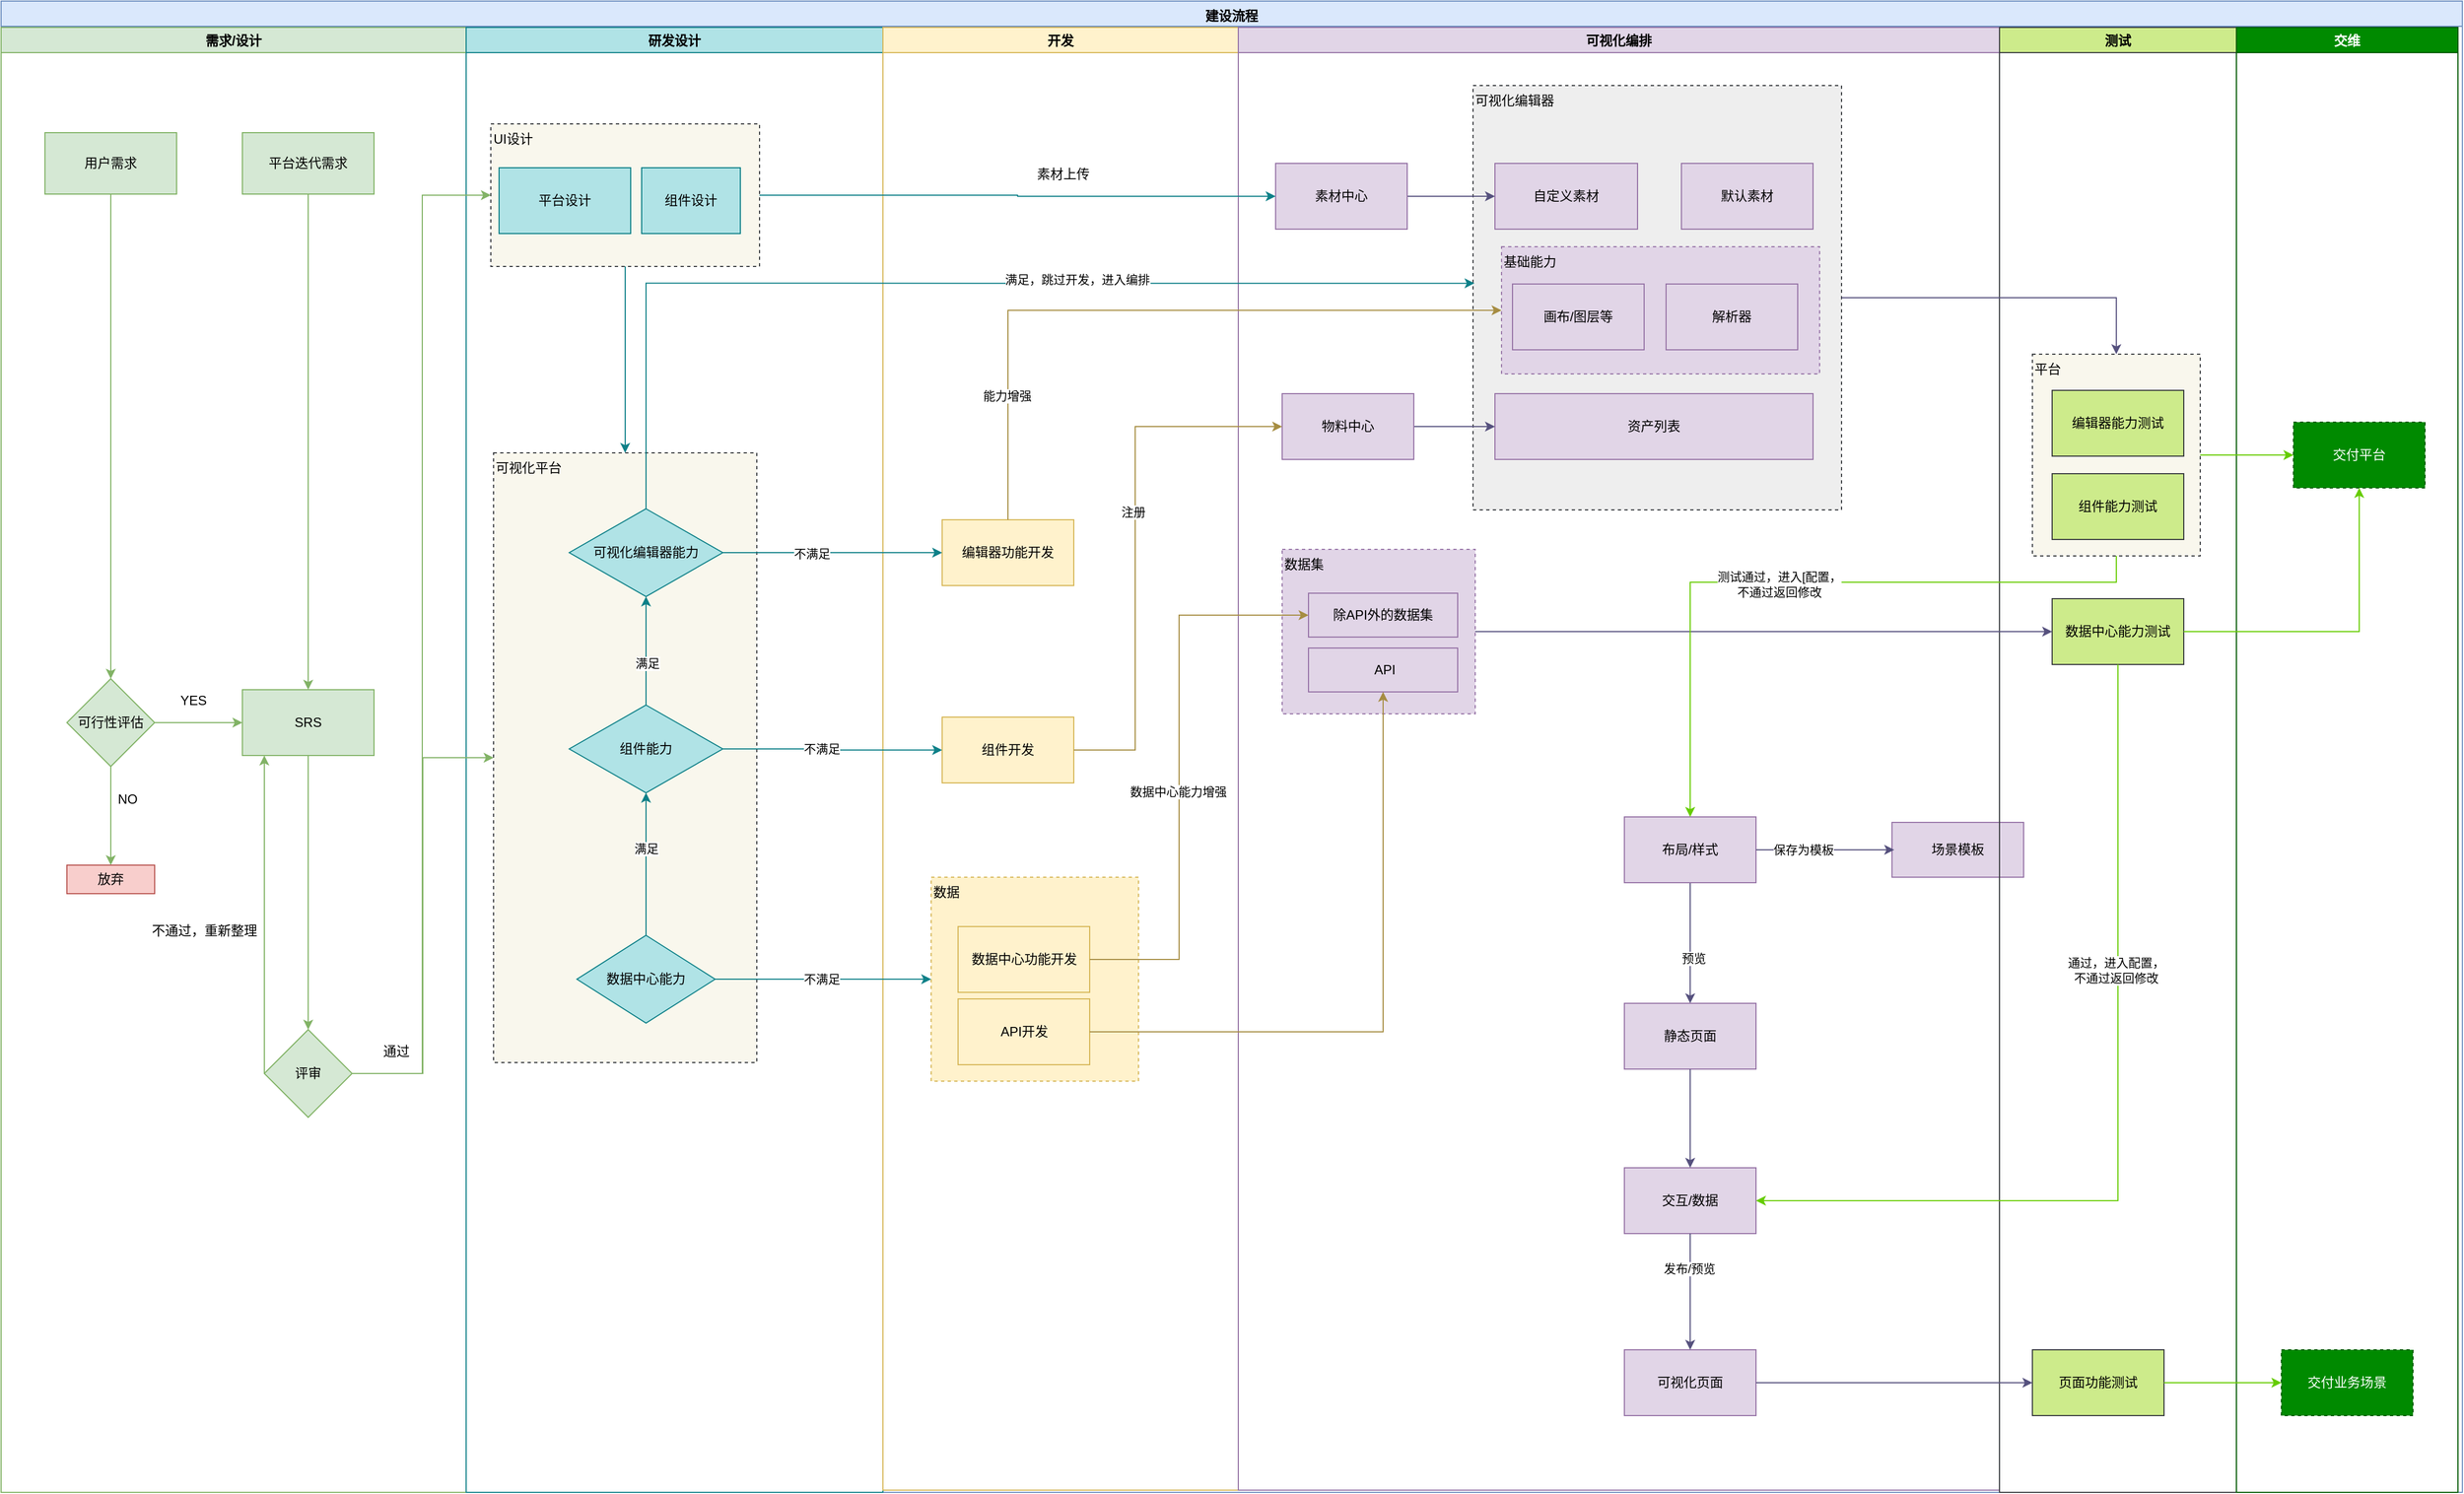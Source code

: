 <mxfile version="16.4.11" type="device" pages="2"><diagram id="prtHgNgQTEPvFCAcTncT" name="Page-1"><mxGraphModel dx="2986" dy="3373" grid="1" gridSize="10" guides="1" tooltips="1" connect="1" arrows="1" fold="1" page="1" pageScale="1" pageWidth="827" pageHeight="1169" math="0" shadow="0"><root><mxCell id="0"/><mxCell id="1" parent="0"/><mxCell id="OKwse_7A8vkdggZgBUOz-1" value="建设流程" style="swimlane;fillColor=#dae8fc;strokeColor=#6c8ebf;align=center;verticalAlign=top;" parent="1" vertex="1"><mxGeometry x="-1600" y="-2310" width="2244" height="1360" as="geometry"/></mxCell><mxCell id="OKwse_7A8vkdggZgBUOz-2" value="需求/设计" style="swimlane;fillColor=#d5e8d4;strokeColor=#82b366;" parent="OKwse_7A8vkdggZgBUOz-1" vertex="1"><mxGeometry y="24" width="424" height="1336" as="geometry"/></mxCell><mxCell id="OKwse_7A8vkdggZgBUOz-7" value="用户需求" style="rounded=0;whiteSpace=wrap;html=1;fillColor=#d5e8d4;strokeColor=#82b366;" parent="OKwse_7A8vkdggZgBUOz-2" vertex="1"><mxGeometry x="40" y="96" width="120" height="56" as="geometry"/></mxCell><mxCell id="1cHxNGFfxd5WHrwSUmg6-80" style="edgeStyle=orthogonalEdgeStyle;rounded=0;orthogonalLoop=1;jettySize=auto;html=1;entryX=0.5;entryY=0;entryDx=0;entryDy=0;strokeColor=#82B366;" edge="1" parent="OKwse_7A8vkdggZgBUOz-2" source="OKwse_7A8vkdggZgBUOz-10" target="OKwse_7A8vkdggZgBUOz-13"><mxGeometry relative="1" as="geometry"/></mxCell><mxCell id="OKwse_7A8vkdggZgBUOz-10" value="可行性评估" style="rhombus;whiteSpace=wrap;html=1;fillColor=#d5e8d4;strokeColor=#82b366;" parent="OKwse_7A8vkdggZgBUOz-2" vertex="1"><mxGeometry x="60" y="594" width="80" height="80" as="geometry"/></mxCell><mxCell id="OKwse_7A8vkdggZgBUOz-13" value="放弃" style="whiteSpace=wrap;html=1;fillColor=#f8cecc;strokeColor=#b85450;" parent="OKwse_7A8vkdggZgBUOz-2" vertex="1"><mxGeometry x="60" y="764" width="80" height="26" as="geometry"/></mxCell><mxCell id="OKwse_7A8vkdggZgBUOz-9" value="" style="edgeStyle=orthogonalEdgeStyle;rounded=0;orthogonalLoop=1;jettySize=auto;html=1;entryX=0.5;entryY=0;entryDx=0;entryDy=0;strokeColor=#82B366;" parent="OKwse_7A8vkdggZgBUOz-2" source="OKwse_7A8vkdggZgBUOz-7" target="OKwse_7A8vkdggZgBUOz-10" edge="1"><mxGeometry relative="1" as="geometry"><mxPoint x="90" y="158" as="targetPoint"/></mxGeometry></mxCell><mxCell id="1cHxNGFfxd5WHrwSUmg6-155" style="edgeStyle=orthogonalEdgeStyle;rounded=0;orthogonalLoop=1;jettySize=auto;html=1;entryX=0.5;entryY=0;entryDx=0;entryDy=0;strokeColor=#82B366;" edge="1" parent="OKwse_7A8vkdggZgBUOz-2" source="OKwse_7A8vkdggZgBUOz-16" target="1cHxNGFfxd5WHrwSUmg6-153"><mxGeometry relative="1" as="geometry"/></mxCell><mxCell id="OKwse_7A8vkdggZgBUOz-16" value="SRS" style="whiteSpace=wrap;html=1;fillColor=#d5e8d4;strokeColor=#82b366;" parent="OKwse_7A8vkdggZgBUOz-2" vertex="1"><mxGeometry x="220" y="604" width="120" height="60" as="geometry"/></mxCell><mxCell id="OKwse_7A8vkdggZgBUOz-17" value="" style="edgeStyle=orthogonalEdgeStyle;rounded=0;orthogonalLoop=1;jettySize=auto;html=1;startArrow=none;exitX=1;exitY=0.5;exitDx=0;exitDy=0;strokeColor=#82B366;" parent="OKwse_7A8vkdggZgBUOz-2" source="OKwse_7A8vkdggZgBUOz-10" target="OKwse_7A8vkdggZgBUOz-16" edge="1"><mxGeometry relative="1" as="geometry"><mxPoint x="150" y="634" as="sourcePoint"/></mxGeometry></mxCell><mxCell id="3fqpFT1OtEijEg5wtoVB-1" value="NO" style="text;html=1;resizable=0;autosize=1;align=center;verticalAlign=middle;points=[];rounded=0;" vertex="1" parent="OKwse_7A8vkdggZgBUOz-2"><mxGeometry x="100" y="694" width="30" height="20" as="geometry"/></mxCell><mxCell id="1cHxNGFfxd5WHrwSUmg6-78" style="edgeStyle=orthogonalEdgeStyle;rounded=0;orthogonalLoop=1;jettySize=auto;html=1;entryX=0.5;entryY=0;entryDx=0;entryDy=0;strokeColor=#82B366;" edge="1" parent="OKwse_7A8vkdggZgBUOz-2" source="1cHxNGFfxd5WHrwSUmg6-75" target="OKwse_7A8vkdggZgBUOz-16"><mxGeometry relative="1" as="geometry"/></mxCell><mxCell id="1cHxNGFfxd5WHrwSUmg6-75" value="平台迭代需求" style="rounded=0;whiteSpace=wrap;html=1;fillColor=#d5e8d4;strokeColor=#82b366;" vertex="1" parent="OKwse_7A8vkdggZgBUOz-2"><mxGeometry x="220" y="96" width="120" height="56" as="geometry"/></mxCell><mxCell id="1cHxNGFfxd5WHrwSUmg6-151" value="YES" style="text;html=1;resizable=0;autosize=1;align=center;verticalAlign=middle;points=[];rounded=0;" vertex="1" parent="OKwse_7A8vkdggZgBUOz-2"><mxGeometry x="155" y="604" width="40" height="20" as="geometry"/></mxCell><mxCell id="1cHxNGFfxd5WHrwSUmg6-158" style="edgeStyle=orthogonalEdgeStyle;rounded=0;orthogonalLoop=1;jettySize=auto;html=1;exitX=0;exitY=0.5;exitDx=0;exitDy=0;strokeColor=#82B366;" edge="1" parent="OKwse_7A8vkdggZgBUOz-2" source="1cHxNGFfxd5WHrwSUmg6-153"><mxGeometry relative="1" as="geometry"><mxPoint x="240" y="664" as="targetPoint"/><Array as="points"><mxPoint x="240" y="664"/></Array></mxGeometry></mxCell><mxCell id="1cHxNGFfxd5WHrwSUmg6-153" value="评审" style="rhombus;whiteSpace=wrap;html=1;fillColor=#d5e8d4;strokeColor=#82b366;" vertex="1" parent="OKwse_7A8vkdggZgBUOz-2"><mxGeometry x="240" y="914" width="80" height="80" as="geometry"/></mxCell><mxCell id="1cHxNGFfxd5WHrwSUmg6-159" value="不通过，重新整理" style="text;html=1;resizable=0;autosize=1;align=center;verticalAlign=middle;points=[];fillColor=none;strokeColor=none;rounded=0;dashed=1;" vertex="1" parent="OKwse_7A8vkdggZgBUOz-2"><mxGeometry x="130" y="814" width="110" height="20" as="geometry"/></mxCell><mxCell id="1cHxNGFfxd5WHrwSUmg6-304" value="通过" style="text;html=1;resizable=0;autosize=1;align=center;verticalAlign=middle;points=[];fillColor=none;strokeColor=none;rounded=0;dashed=1;" vertex="1" parent="OKwse_7A8vkdggZgBUOz-2"><mxGeometry x="340" y="924" width="40" height="20" as="geometry"/></mxCell><mxCell id="OKwse_7A8vkdggZgBUOz-3" value="研发设计" style="swimlane;fillColor=#b0e3e6;strokeColor=#0e8088;" parent="OKwse_7A8vkdggZgBUOz-1" vertex="1"><mxGeometry x="424" y="24" width="380" height="1336" as="geometry"/></mxCell><mxCell id="1cHxNGFfxd5WHrwSUmg6-241" style="edgeStyle=orthogonalEdgeStyle;rounded=0;orthogonalLoop=1;jettySize=auto;html=1;entryX=0.5;entryY=0;entryDx=0;entryDy=0;strokeColor=#0E8088;" edge="1" parent="OKwse_7A8vkdggZgBUOz-3" source="1cHxNGFfxd5WHrwSUmg6-1" target="1cHxNGFfxd5WHrwSUmg6-221"><mxGeometry relative="1" as="geometry"/></mxCell><mxCell id="1cHxNGFfxd5WHrwSUmg6-1" value="UI设计" style="whiteSpace=wrap;html=1;fillColor=#f9f7ed;strokeColor=#36393d;align=left;verticalAlign=top;dashed=1;" vertex="1" parent="OKwse_7A8vkdggZgBUOz-3"><mxGeometry x="22.5" y="88" width="245" height="130" as="geometry"/></mxCell><mxCell id="1cHxNGFfxd5WHrwSUmg6-219" value="平台设计" style="whiteSpace=wrap;html=1;fillColor=#b0e3e6;strokeColor=#0e8088;" vertex="1" parent="OKwse_7A8vkdggZgBUOz-3"><mxGeometry x="30" y="128" width="120" height="60" as="geometry"/></mxCell><mxCell id="1cHxNGFfxd5WHrwSUmg6-220" value="组件设计" style="whiteSpace=wrap;html=1;fillColor=#b0e3e6;strokeColor=#0e8088;" vertex="1" parent="OKwse_7A8vkdggZgBUOz-3"><mxGeometry x="160" y="128" width="90" height="60" as="geometry"/></mxCell><mxCell id="1cHxNGFfxd5WHrwSUmg6-221" value="可视化平台" style="whiteSpace=wrap;html=1;fillColor=#f9f7ed;strokeColor=#36393d;align=left;verticalAlign=top;dashed=1;" vertex="1" parent="OKwse_7A8vkdggZgBUOz-3"><mxGeometry x="25" y="388" width="240" height="556" as="geometry"/></mxCell><mxCell id="1cHxNGFfxd5WHrwSUmg6-224" value="可视化编辑器能力" style="rhombus;whiteSpace=wrap;html=1;fillColor=#b0e3e6;strokeColor=#0e8088;" vertex="1" parent="OKwse_7A8vkdggZgBUOz-3"><mxGeometry x="94" y="439" width="140" height="80" as="geometry"/></mxCell><mxCell id="1cHxNGFfxd5WHrwSUmg6-314" style="edgeStyle=orthogonalEdgeStyle;rounded=0;orthogonalLoop=1;jettySize=auto;html=1;strokeColor=#0E8088;" edge="1" parent="OKwse_7A8vkdggZgBUOz-3" source="1cHxNGFfxd5WHrwSUmg6-231" target="1cHxNGFfxd5WHrwSUmg6-224"><mxGeometry relative="1" as="geometry"/></mxCell><mxCell id="1cHxNGFfxd5WHrwSUmg6-315" value="满足" style="edgeLabel;html=1;align=center;verticalAlign=middle;resizable=0;points=[];" vertex="1" connectable="0" parent="1cHxNGFfxd5WHrwSUmg6-314"><mxGeometry x="-0.222" y="-1" relative="1" as="geometry"><mxPoint as="offset"/></mxGeometry></mxCell><mxCell id="1cHxNGFfxd5WHrwSUmg6-231" value="组件能力" style="rhombus;whiteSpace=wrap;html=1;fillColor=#b0e3e6;strokeColor=#0e8088;" vertex="1" parent="OKwse_7A8vkdggZgBUOz-3"><mxGeometry x="94" y="618" width="140" height="80" as="geometry"/></mxCell><mxCell id="1cHxNGFfxd5WHrwSUmg6-281" style="edgeStyle=orthogonalEdgeStyle;rounded=0;orthogonalLoop=1;jettySize=auto;html=1;entryX=0.5;entryY=1;entryDx=0;entryDy=0;strokeColor=#0E8088;" edge="1" parent="OKwse_7A8vkdggZgBUOz-3" source="1cHxNGFfxd5WHrwSUmg6-232" target="1cHxNGFfxd5WHrwSUmg6-231"><mxGeometry relative="1" as="geometry"/></mxCell><mxCell id="1cHxNGFfxd5WHrwSUmg6-316" value="满足" style="edgeLabel;html=1;align=center;verticalAlign=middle;resizable=0;points=[];" vertex="1" connectable="0" parent="1cHxNGFfxd5WHrwSUmg6-281"><mxGeometry x="0.217" relative="1" as="geometry"><mxPoint as="offset"/></mxGeometry></mxCell><mxCell id="1cHxNGFfxd5WHrwSUmg6-232" value="数据中心能力" style="rhombus;whiteSpace=wrap;html=1;fillColor=#b0e3e6;strokeColor=#0e8088;" vertex="1" parent="OKwse_7A8vkdggZgBUOz-3"><mxGeometry x="101" y="828" width="126" height="80" as="geometry"/></mxCell><mxCell id="1cHxNGFfxd5WHrwSUmg6-303" style="edgeStyle=orthogonalEdgeStyle;rounded=0;orthogonalLoop=1;jettySize=auto;html=1;entryX=0;entryY=0.5;entryDx=0;entryDy=0;strokeColor=#82B366;" edge="1" parent="OKwse_7A8vkdggZgBUOz-1" source="1cHxNGFfxd5WHrwSUmg6-153" target="1cHxNGFfxd5WHrwSUmg6-1"><mxGeometry relative="1" as="geometry"><Array as="points"><mxPoint x="384" y="978"/><mxPoint x="384" y="177"/></Array></mxGeometry></mxCell><mxCell id="1cHxNGFfxd5WHrwSUmg6-312" style="edgeStyle=orthogonalEdgeStyle;rounded=0;orthogonalLoop=1;jettySize=auto;html=1;strokeColor=#82B366;" edge="1" parent="OKwse_7A8vkdggZgBUOz-1" source="1cHxNGFfxd5WHrwSUmg6-153" target="1cHxNGFfxd5WHrwSUmg6-221"><mxGeometry relative="1" as="geometry"/></mxCell><mxCell id="OKwse_7A8vkdggZgBUOz-4" value="开发" style="swimlane;startSize=23;fillColor=#fff2cc;strokeColor=#d6b656;" parent="OKwse_7A8vkdggZgBUOz-1" vertex="1"><mxGeometry x="804" y="24" width="324" height="1334" as="geometry"/></mxCell><mxCell id="1cHxNGFfxd5WHrwSUmg6-298" value="数据" style="rounded=0;whiteSpace=wrap;html=1;fillColor=#fff2cc;strokeColor=#d6b656;align=left;verticalAlign=top;dashed=1;" vertex="1" parent="OKwse_7A8vkdggZgBUOz-4"><mxGeometry x="44" y="775" width="189" height="186" as="geometry"/></mxCell><mxCell id="3fqpFT1OtEijEg5wtoVB-12" value="编辑器功能开发" style="rounded=0;whiteSpace=wrap;html=1;fillColor=#fff2cc;strokeColor=#d6b656;" vertex="1" parent="OKwse_7A8vkdggZgBUOz-4"><mxGeometry x="54" y="449" width="120" height="60" as="geometry"/></mxCell><mxCell id="OKwse_7A8vkdggZgBUOz-48" value="数据中心功能开发" style="rounded=0;whiteSpace=wrap;html=1;fillColor=#fff2cc;strokeColor=#d6b656;" parent="OKwse_7A8vkdggZgBUOz-4" vertex="1"><mxGeometry x="68.5" y="820" width="120" height="60" as="geometry"/></mxCell><mxCell id="1cHxNGFfxd5WHrwSUmg6-243" value="API开发" style="rounded=0;whiteSpace=wrap;html=1;fillColor=#fff2cc;strokeColor=#d6b656;" vertex="1" parent="OKwse_7A8vkdggZgBUOz-4"><mxGeometry x="68.5" y="886" width="120" height="60" as="geometry"/></mxCell><mxCell id="1cHxNGFfxd5WHrwSUmg6-246" value="素材上传" style="text;html=1;resizable=0;autosize=1;align=center;verticalAlign=middle;points=[];fillColor=none;strokeColor=none;rounded=0;dashed=1;" vertex="1" parent="OKwse_7A8vkdggZgBUOz-4"><mxGeometry x="134" y="124" width="60" height="20" as="geometry"/></mxCell><mxCell id="OKwse_7A8vkdggZgBUOz-29" value="组件开发" style="rounded=0;whiteSpace=wrap;html=1;fillColor=#fff2cc;strokeColor=#d6b656;" parent="OKwse_7A8vkdggZgBUOz-4" vertex="1"><mxGeometry x="54" y="629" width="120" height="60" as="geometry"/></mxCell><mxCell id="1cHxNGFfxd5WHrwSUmg6-321" style="edgeStyle=orthogonalEdgeStyle;rounded=0;orthogonalLoop=1;jettySize=auto;html=1;entryX=0;entryY=0.5;entryDx=0;entryDy=0;strokeColor=#0E8088;" edge="1" parent="OKwse_7A8vkdggZgBUOz-1" source="1cHxNGFfxd5WHrwSUmg6-232" target="1cHxNGFfxd5WHrwSUmg6-298"><mxGeometry relative="1" as="geometry"/></mxCell><mxCell id="1cHxNGFfxd5WHrwSUmg6-322" value="不满足" style="edgeLabel;html=1;align=center;verticalAlign=middle;resizable=0;points=[];" vertex="1" connectable="0" parent="1cHxNGFfxd5WHrwSUmg6-321"><mxGeometry x="0.285" y="1" relative="1" as="geometry"><mxPoint x="-30" y="1" as="offset"/></mxGeometry></mxCell><mxCell id="1cHxNGFfxd5WHrwSUmg6-308" style="edgeStyle=orthogonalEdgeStyle;rounded=0;orthogonalLoop=1;jettySize=auto;html=1;entryX=0;entryY=0.5;entryDx=0;entryDy=0;strokeColor=#0E8088;" edge="1" parent="OKwse_7A8vkdggZgBUOz-1" source="1cHxNGFfxd5WHrwSUmg6-224" target="3fqpFT1OtEijEg5wtoVB-12"><mxGeometry relative="1" as="geometry"/></mxCell><mxCell id="1cHxNGFfxd5WHrwSUmg6-310" value="不满足" style="edgeLabel;html=1;align=center;verticalAlign=middle;resizable=0;points=[];" vertex="1" connectable="0" parent="1cHxNGFfxd5WHrwSUmg6-308"><mxGeometry x="-0.193" y="-1" relative="1" as="geometry"><mxPoint as="offset"/></mxGeometry></mxCell><mxCell id="1cHxNGFfxd5WHrwSUmg6-288" style="edgeStyle=orthogonalEdgeStyle;rounded=0;orthogonalLoop=1;jettySize=auto;html=1;entryX=0;entryY=0.5;entryDx=0;entryDy=0;strokeColor=#0E8088;" edge="1" parent="OKwse_7A8vkdggZgBUOz-1" source="1cHxNGFfxd5WHrwSUmg6-231" target="OKwse_7A8vkdggZgBUOz-29"><mxGeometry relative="1" as="geometry"/></mxCell><mxCell id="1cHxNGFfxd5WHrwSUmg6-311" value="不满足" style="edgeLabel;html=1;align=center;verticalAlign=middle;resizable=0;points=[];" vertex="1" connectable="0" parent="1cHxNGFfxd5WHrwSUmg6-288"><mxGeometry x="0.145" y="3" relative="1" as="geometry"><mxPoint x="-24" y="2" as="offset"/></mxGeometry></mxCell><mxCell id="OKwse_7A8vkdggZgBUOz-5" value="可视化编排" style="swimlane;startSize=23;fillColor=#e1d5e7;strokeColor=#9673a6;" parent="OKwse_7A8vkdggZgBUOz-1" vertex="1"><mxGeometry x="1128" y="24" width="694" height="1334" as="geometry"/></mxCell><mxCell id="OKwse_7A8vkdggZgBUOz-72" value="可视化页面" style="whiteSpace=wrap;html=1;rounded=0;fillColor=#e1d5e7;strokeColor=#9673a6;" parent="OKwse_7A8vkdggZgBUOz-5" vertex="1"><mxGeometry x="352" y="1206" width="120" height="60" as="geometry"/></mxCell><mxCell id="3fqpFT1OtEijEg5wtoVB-17" value="可视化编辑器" style="rounded=0;whiteSpace=wrap;html=1;align=left;verticalAlign=top;dashed=1;fillColor=#eeeeee;strokeColor=#36393d;" vertex="1" parent="OKwse_7A8vkdggZgBUOz-5"><mxGeometry x="214" y="53" width="336" height="387" as="geometry"/></mxCell><mxCell id="U1EZ4vmLwVRAMa3BUnMb-27" value="资产列表" style="whiteSpace=wrap;html=1;rounded=0;fillColor=#e1d5e7;strokeColor=#9673a6;" vertex="1" parent="OKwse_7A8vkdggZgBUOz-5"><mxGeometry x="234" y="334" width="290" height="60" as="geometry"/></mxCell><mxCell id="U1EZ4vmLwVRAMa3BUnMb-50" value="默认素材" style="rounded=0;whiteSpace=wrap;html=1;fillColor=#e1d5e7;strokeColor=#9673a6;" vertex="1" parent="OKwse_7A8vkdggZgBUOz-5"><mxGeometry x="404" y="124" width="120" height="60" as="geometry"/></mxCell><mxCell id="U1EZ4vmLwVRAMa3BUnMb-51" value="自定义素材" style="rounded=0;whiteSpace=wrap;html=1;fillColor=#e1d5e7;strokeColor=#9673a6;" vertex="1" parent="OKwse_7A8vkdggZgBUOz-5"><mxGeometry x="234" y="124" width="130" height="60" as="geometry"/></mxCell><mxCell id="1cHxNGFfxd5WHrwSUmg6-275" style="edgeStyle=orthogonalEdgeStyle;rounded=0;orthogonalLoop=1;jettySize=auto;html=1;strokeColor=#56517E;" edge="1" parent="OKwse_7A8vkdggZgBUOz-5" source="U1EZ4vmLwVRAMa3BUnMb-54" target="U1EZ4vmLwVRAMa3BUnMb-57"><mxGeometry relative="1" as="geometry"/></mxCell><mxCell id="1cHxNGFfxd5WHrwSUmg6-327" value="预览" style="edgeLabel;html=1;align=center;verticalAlign=middle;resizable=0;points=[];" vertex="1" connectable="0" parent="1cHxNGFfxd5WHrwSUmg6-275"><mxGeometry x="0.254" y="3" relative="1" as="geometry"><mxPoint as="offset"/></mxGeometry></mxCell><mxCell id="U1EZ4vmLwVRAMa3BUnMb-54" value="布局/样式" style="whiteSpace=wrap;html=1;rounded=0;fillColor=#e1d5e7;strokeColor=#9673a6;" vertex="1" parent="OKwse_7A8vkdggZgBUOz-5"><mxGeometry x="352" y="720" width="120" height="60" as="geometry"/></mxCell><mxCell id="U1EZ4vmLwVRAMa3BUnMb-63" value="场景模板" style="whiteSpace=wrap;html=1;fillColor=#e1d5e7;strokeColor=#9673a6;rounded=0;" vertex="1" parent="OKwse_7A8vkdggZgBUOz-5"><mxGeometry x="596" y="725" width="120" height="50" as="geometry"/></mxCell><mxCell id="U1EZ4vmLwVRAMa3BUnMb-64" value="" style="edgeStyle=orthogonalEdgeStyle;rounded=0;orthogonalLoop=1;jettySize=auto;html=1;fillColor=#d0cee2;strokeColor=#56517E;" edge="1" parent="OKwse_7A8vkdggZgBUOz-5" source="U1EZ4vmLwVRAMa3BUnMb-54"><mxGeometry relative="1" as="geometry"><mxPoint x="598" y="750" as="targetPoint"/></mxGeometry></mxCell><mxCell id="1cHxNGFfxd5WHrwSUmg6-326" value="保存为模板" style="edgeLabel;html=1;align=center;verticalAlign=middle;resizable=0;points=[];" vertex="1" connectable="0" parent="U1EZ4vmLwVRAMa3BUnMb-64"><mxGeometry x="-0.338" relative="1" as="geometry"><mxPoint x="1" as="offset"/></mxGeometry></mxCell><mxCell id="1cHxNGFfxd5WHrwSUmg6-245" style="edgeStyle=orthogonalEdgeStyle;rounded=0;orthogonalLoop=1;jettySize=auto;html=1;entryX=0;entryY=0.5;entryDx=0;entryDy=0;strokeColor=#56517E;" edge="1" parent="OKwse_7A8vkdggZgBUOz-5" source="U1EZ4vmLwVRAMa3BUnMb-67" target="U1EZ4vmLwVRAMa3BUnMb-51"><mxGeometry relative="1" as="geometry"/></mxCell><mxCell id="U1EZ4vmLwVRAMa3BUnMb-67" value="素材中心" style="whiteSpace=wrap;html=1;fillColor=#e1d5e7;strokeColor=#9673a6;rounded=0;" vertex="1" parent="OKwse_7A8vkdggZgBUOz-5"><mxGeometry x="34" y="124" width="120" height="60" as="geometry"/></mxCell><mxCell id="1cHxNGFfxd5WHrwSUmg6-252" value="基础能力" style="whiteSpace=wrap;html=1;rounded=0;fillColor=#e1d5e7;strokeColor=#9673a6;align=left;verticalAlign=top;dashed=1;" vertex="1" parent="OKwse_7A8vkdggZgBUOz-5"><mxGeometry x="240" y="200" width="290" height="116" as="geometry"/></mxCell><mxCell id="1cHxNGFfxd5WHrwSUmg6-253" value="画布/图层等" style="whiteSpace=wrap;html=1;rounded=0;fillColor=#e1d5e7;strokeColor=#9673a6;" vertex="1" parent="OKwse_7A8vkdggZgBUOz-5"><mxGeometry x="250" y="234" width="120" height="60" as="geometry"/></mxCell><mxCell id="1cHxNGFfxd5WHrwSUmg6-255" value="解析器" style="whiteSpace=wrap;html=1;rounded=0;fillColor=#e1d5e7;strokeColor=#9673a6;" vertex="1" parent="OKwse_7A8vkdggZgBUOz-5"><mxGeometry x="390" y="234" width="120" height="60" as="geometry"/></mxCell><mxCell id="1cHxNGFfxd5WHrwSUmg6-267" style="edgeStyle=orthogonalEdgeStyle;rounded=0;orthogonalLoop=1;jettySize=auto;html=1;entryX=0;entryY=0.5;entryDx=0;entryDy=0;strokeColor=#56517E;" edge="1" parent="OKwse_7A8vkdggZgBUOz-5" source="1cHxNGFfxd5WHrwSUmg6-266" target="U1EZ4vmLwVRAMa3BUnMb-27"><mxGeometry relative="1" as="geometry"/></mxCell><mxCell id="1cHxNGFfxd5WHrwSUmg6-266" value="物料中心" style="whiteSpace=wrap;html=1;fillColor=#e1d5e7;strokeColor=#9673a6;rounded=0;" vertex="1" parent="OKwse_7A8vkdggZgBUOz-5"><mxGeometry x="40" y="334" width="120" height="60" as="geometry"/></mxCell><mxCell id="U1EZ4vmLwVRAMa3BUnMb-57" value="静态页面" style="whiteSpace=wrap;html=1;fillColor=#e1d5e7;strokeColor=#9673a6;rounded=0;" vertex="1" parent="OKwse_7A8vkdggZgBUOz-5"><mxGeometry x="352" y="890" width="120" height="60" as="geometry"/></mxCell><mxCell id="U1EZ4vmLwVRAMa3BUnMb-59" value="交互/数据" style="whiteSpace=wrap;html=1;fillColor=#e1d5e7;strokeColor=#9673a6;rounded=0;" vertex="1" parent="OKwse_7A8vkdggZgBUOz-5"><mxGeometry x="352" y="1040" width="120" height="60" as="geometry"/></mxCell><mxCell id="U1EZ4vmLwVRAMa3BUnMb-60" value="" style="edgeStyle=orthogonalEdgeStyle;rounded=0;orthogonalLoop=1;jettySize=auto;html=1;fillColor=#d0cee2;strokeColor=#56517e;exitX=0.5;exitY=1;exitDx=0;exitDy=0;" edge="1" parent="OKwse_7A8vkdggZgBUOz-5" source="U1EZ4vmLwVRAMa3BUnMb-57" target="U1EZ4vmLwVRAMa3BUnMb-59"><mxGeometry relative="1" as="geometry"/></mxCell><mxCell id="U1EZ4vmLwVRAMa3BUnMb-66" style="edgeStyle=orthogonalEdgeStyle;rounded=0;orthogonalLoop=1;jettySize=auto;html=1;entryX=0.5;entryY=0;entryDx=0;entryDy=0;fillColor=#d0cee2;strokeColor=#56517e;" edge="1" parent="OKwse_7A8vkdggZgBUOz-5" source="U1EZ4vmLwVRAMa3BUnMb-59" target="OKwse_7A8vkdggZgBUOz-72"><mxGeometry relative="1" as="geometry"/></mxCell><mxCell id="1cHxNGFfxd5WHrwSUmg6-309" value="发布/预览" style="edgeLabel;html=1;align=center;verticalAlign=middle;resizable=0;points=[];" vertex="1" connectable="0" parent="U1EZ4vmLwVRAMa3BUnMb-66"><mxGeometry x="-0.374" y="-1" relative="1" as="geometry"><mxPoint y="-1" as="offset"/></mxGeometry></mxCell><mxCell id="1cHxNGFfxd5WHrwSUmg6-278" value="数据集" style="rounded=0;whiteSpace=wrap;html=1;fillColor=#e1d5e7;strokeColor=#9673a6;verticalAlign=top;align=left;dashed=1;" vertex="1" parent="OKwse_7A8vkdggZgBUOz-5"><mxGeometry x="40" y="476" width="176" height="150" as="geometry"/></mxCell><mxCell id="1cHxNGFfxd5WHrwSUmg6-272" value="除API外的数据集" style="rounded=0;whiteSpace=wrap;html=1;fillColor=#e1d5e7;strokeColor=#9673a6;" vertex="1" parent="OKwse_7A8vkdggZgBUOz-5"><mxGeometry x="64" y="516" width="136" height="40" as="geometry"/></mxCell><mxCell id="1cHxNGFfxd5WHrwSUmg6-271" value="&amp;nbsp;API" style="rounded=0;whiteSpace=wrap;html=1;fillColor=#e1d5e7;strokeColor=#9673a6;" vertex="1" parent="OKwse_7A8vkdggZgBUOz-5"><mxGeometry x="64" y="566" width="136" height="40" as="geometry"/></mxCell><mxCell id="1cHxNGFfxd5WHrwSUmg6-283" style="edgeStyle=orthogonalEdgeStyle;rounded=0;orthogonalLoop=1;jettySize=auto;html=1;exitX=0.5;exitY=0;exitDx=0;exitDy=0;entryX=0.004;entryY=0.466;entryDx=0;entryDy=0;entryPerimeter=0;strokeColor=#0E8088;" edge="1" parent="OKwse_7A8vkdggZgBUOz-1" source="1cHxNGFfxd5WHrwSUmg6-224" target="3fqpFT1OtEijEg5wtoVB-17"><mxGeometry relative="1" as="geometry"><mxPoint x="1198" y="264" as="targetPoint"/><Array as="points"><mxPoint x="588" y="257"/></Array></mxGeometry></mxCell><mxCell id="1cHxNGFfxd5WHrwSUmg6-320" value="满足，跳过开发，进入编排" style="edgeLabel;html=1;align=center;verticalAlign=middle;resizable=0;points=[];" vertex="1" connectable="0" parent="1cHxNGFfxd5WHrwSUmg6-283"><mxGeometry x="0.457" y="4" relative="1" as="geometry"><mxPoint x="-102" as="offset"/></mxGeometry></mxCell><mxCell id="1cHxNGFfxd5WHrwSUmg6-244" style="edgeStyle=orthogonalEdgeStyle;rounded=0;orthogonalLoop=1;jettySize=auto;html=1;entryX=0;entryY=0.5;entryDx=0;entryDy=0;strokeColor=#0E8088;" edge="1" parent="OKwse_7A8vkdggZgBUOz-1" source="1cHxNGFfxd5WHrwSUmg6-1" target="U1EZ4vmLwVRAMa3BUnMb-67"><mxGeometry relative="1" as="geometry"/></mxCell><mxCell id="1cHxNGFfxd5WHrwSUmg6-268" style="edgeStyle=orthogonalEdgeStyle;rounded=0;orthogonalLoop=1;jettySize=auto;html=1;entryX=0;entryY=0.5;entryDx=0;entryDy=0;exitX=0.5;exitY=0;exitDx=0;exitDy=0;strokeColor=#A68D42;" edge="1" parent="OKwse_7A8vkdggZgBUOz-1" source="3fqpFT1OtEijEg5wtoVB-12" target="1cHxNGFfxd5WHrwSUmg6-252"><mxGeometry relative="1" as="geometry"><Array as="points"><mxPoint x="918" y="282"/></Array></mxGeometry></mxCell><mxCell id="1cHxNGFfxd5WHrwSUmg6-328" value="能力增强" style="edgeLabel;html=1;align=center;verticalAlign=middle;resizable=0;points=[];" vertex="1" connectable="0" parent="1cHxNGFfxd5WHrwSUmg6-268"><mxGeometry x="-0.648" y="1" relative="1" as="geometry"><mxPoint as="offset"/></mxGeometry></mxCell><mxCell id="1cHxNGFfxd5WHrwSUmg6-318" style="edgeStyle=orthogonalEdgeStyle;rounded=0;orthogonalLoop=1;jettySize=auto;html=1;entryX=0;entryY=0.5;entryDx=0;entryDy=0;strokeColor=#A68D42;" edge="1" parent="OKwse_7A8vkdggZgBUOz-1" source="OKwse_7A8vkdggZgBUOz-29" target="1cHxNGFfxd5WHrwSUmg6-266"><mxGeometry relative="1" as="geometry"><mxPoint x="904" y="630" as="targetPoint"/><Array as="points"><mxPoint x="1034" y="683"/><mxPoint x="1034" y="388"/></Array></mxGeometry></mxCell><mxCell id="1cHxNGFfxd5WHrwSUmg6-319" value="注册" style="edgeLabel;html=1;align=center;verticalAlign=middle;resizable=0;points=[];" vertex="1" connectable="0" parent="1cHxNGFfxd5WHrwSUmg6-318"><mxGeometry x="0.126" y="2" relative="1" as="geometry"><mxPoint as="offset"/></mxGeometry></mxCell><mxCell id="1cHxNGFfxd5WHrwSUmg6-323" style="edgeStyle=orthogonalEdgeStyle;rounded=0;orthogonalLoop=1;jettySize=auto;html=1;entryX=0;entryY=0.5;entryDx=0;entryDy=0;strokeColor=#A68D42;" edge="1" parent="OKwse_7A8vkdggZgBUOz-1" source="OKwse_7A8vkdggZgBUOz-48" target="1cHxNGFfxd5WHrwSUmg6-272"><mxGeometry relative="1" as="geometry"><Array as="points"><mxPoint x="1074" y="874"/><mxPoint x="1074" y="560"/></Array></mxGeometry></mxCell><mxCell id="1cHxNGFfxd5WHrwSUmg6-329" value="数据中心能力增强" style="edgeLabel;html=1;align=center;verticalAlign=middle;resizable=0;points=[];" vertex="1" connectable="0" parent="1cHxNGFfxd5WHrwSUmg6-323"><mxGeometry x="-0.086" y="1" relative="1" as="geometry"><mxPoint as="offset"/></mxGeometry></mxCell><mxCell id="1cHxNGFfxd5WHrwSUmg6-324" style="edgeStyle=orthogonalEdgeStyle;rounded=0;orthogonalLoop=1;jettySize=auto;html=1;strokeColor=#A68D42;" edge="1" parent="OKwse_7A8vkdggZgBUOz-1" source="1cHxNGFfxd5WHrwSUmg6-243" target="1cHxNGFfxd5WHrwSUmg6-271"><mxGeometry relative="1" as="geometry"/></mxCell><mxCell id="1cHxNGFfxd5WHrwSUmg6-330" value="测试" style="swimlane;strokeColor=#36393d;fillColor=#cdeb8b;" vertex="1" parent="OKwse_7A8vkdggZgBUOz-1"><mxGeometry x="1822" y="24" width="216" height="1336" as="geometry"/></mxCell><mxCell id="1cHxNGFfxd5WHrwSUmg6-331" value="平台" style="rounded=0;whiteSpace=wrap;html=1;dashed=1;fillColor=#f9f7ed;strokeColor=#36393d;align=left;verticalAlign=top;" vertex="1" parent="1cHxNGFfxd5WHrwSUmg6-330"><mxGeometry x="30" y="298" width="153" height="184" as="geometry"/></mxCell><mxCell id="1cHxNGFfxd5WHrwSUmg6-333" value="编辑器能力测试" style="rounded=0;whiteSpace=wrap;html=1;strokeColor=#36393d;fillColor=#cdeb8b;" vertex="1" parent="1cHxNGFfxd5WHrwSUmg6-330"><mxGeometry x="48" y="331" width="120" height="60" as="geometry"/></mxCell><mxCell id="1cHxNGFfxd5WHrwSUmg6-334" value="数据中心能力测试" style="rounded=0;whiteSpace=wrap;html=1;strokeColor=#36393d;fillColor=#cdeb8b;" vertex="1" parent="1cHxNGFfxd5WHrwSUmg6-330"><mxGeometry x="48" y="521" width="120" height="60" as="geometry"/></mxCell><mxCell id="1cHxNGFfxd5WHrwSUmg6-335" value="组件能力测试" style="rounded=0;whiteSpace=wrap;html=1;strokeColor=#36393d;fillColor=#cdeb8b;" vertex="1" parent="1cHxNGFfxd5WHrwSUmg6-330"><mxGeometry x="48" y="407" width="120" height="60" as="geometry"/></mxCell><mxCell id="1cHxNGFfxd5WHrwSUmg6-336" value="页面功能测试" style="rounded=0;whiteSpace=wrap;html=1;strokeColor=#36393d;fillColor=#cdeb8b;" vertex="1" parent="1cHxNGFfxd5WHrwSUmg6-330"><mxGeometry x="30" y="1206" width="120" height="60" as="geometry"/></mxCell><mxCell id="1cHxNGFfxd5WHrwSUmg6-339" style="edgeStyle=orthogonalEdgeStyle;rounded=0;orthogonalLoop=1;jettySize=auto;html=1;entryX=0;entryY=0.5;entryDx=0;entryDy=0;strokeColor=#56517E;" edge="1" parent="OKwse_7A8vkdggZgBUOz-1" source="1cHxNGFfxd5WHrwSUmg6-278" target="1cHxNGFfxd5WHrwSUmg6-334"><mxGeometry relative="1" as="geometry"><mxPoint x="1850" y="575" as="targetPoint"/></mxGeometry></mxCell><mxCell id="1cHxNGFfxd5WHrwSUmg6-340" style="edgeStyle=orthogonalEdgeStyle;rounded=0;orthogonalLoop=1;jettySize=auto;html=1;entryX=0.5;entryY=0;entryDx=0;entryDy=0;strokeColor=#56517E;" edge="1" parent="OKwse_7A8vkdggZgBUOz-1" source="3fqpFT1OtEijEg5wtoVB-17" target="1cHxNGFfxd5WHrwSUmg6-331"><mxGeometry relative="1" as="geometry"/></mxCell><mxCell id="1cHxNGFfxd5WHrwSUmg6-344" style="edgeStyle=orthogonalEdgeStyle;rounded=0;orthogonalLoop=1;jettySize=auto;html=1;entryX=1;entryY=0.5;entryDx=0;entryDy=0;fillColor=#cdeb8b;strokeColor=#66CC00;" edge="1" parent="OKwse_7A8vkdggZgBUOz-1" source="1cHxNGFfxd5WHrwSUmg6-334" target="U1EZ4vmLwVRAMa3BUnMb-59"><mxGeometry relative="1" as="geometry"><Array as="points"><mxPoint x="1930" y="1094"/></Array></mxGeometry></mxCell><mxCell id="1cHxNGFfxd5WHrwSUmg6-350" value="通过，进入配置，&lt;br&gt;不通过返回修改" style="edgeLabel;html=1;align=center;verticalAlign=middle;resizable=0;points=[];" vertex="1" connectable="0" parent="1cHxNGFfxd5WHrwSUmg6-344"><mxGeometry x="-0.319" y="-2" relative="1" as="geometry"><mxPoint as="offset"/></mxGeometry></mxCell><mxCell id="1cHxNGFfxd5WHrwSUmg6-346" style="edgeStyle=orthogonalEdgeStyle;rounded=0;orthogonalLoop=1;jettySize=auto;html=1;elbow=vertical;entryX=0.5;entryY=0;entryDx=0;entryDy=0;strokeColor=#66CC00;" edge="1" parent="OKwse_7A8vkdggZgBUOz-1" source="1cHxNGFfxd5WHrwSUmg6-331" target="U1EZ4vmLwVRAMa3BUnMb-54"><mxGeometry relative="1" as="geometry"><mxPoint x="1760" y="470" as="targetPoint"/><Array as="points"><mxPoint x="1928" y="530"/><mxPoint x="1540" y="530"/></Array></mxGeometry></mxCell><mxCell id="1cHxNGFfxd5WHrwSUmg6-347" value="测试通过，进入[配置，&lt;br&gt;不通过返回修改&lt;br&gt;" style="edgeLabel;html=1;align=center;verticalAlign=middle;resizable=0;points=[];" vertex="1" connectable="0" parent="1cHxNGFfxd5WHrwSUmg6-346"><mxGeometry x="0.06" y="2" relative="1" as="geometry"><mxPoint as="offset"/></mxGeometry></mxCell><mxCell id="1cHxNGFfxd5WHrwSUmg6-353" style="edgeStyle=orthogonalEdgeStyle;rounded=0;orthogonalLoop=1;jettySize=auto;html=1;entryX=0;entryY=0.5;entryDx=0;entryDy=0;elbow=vertical;strokeColor=#56517E;" edge="1" parent="OKwse_7A8vkdggZgBUOz-1" source="OKwse_7A8vkdggZgBUOz-72" target="1cHxNGFfxd5WHrwSUmg6-336"><mxGeometry relative="1" as="geometry"/></mxCell><mxCell id="1cHxNGFfxd5WHrwSUmg6-354" value="交维" style="swimlane;strokeColor=#005700;fillColor=#008a00;fontColor=#ffffff;startSize=23;" vertex="1" parent="OKwse_7A8vkdggZgBUOz-1"><mxGeometry x="2038" y="24" width="202" height="1336" as="geometry"/></mxCell><mxCell id="1cHxNGFfxd5WHrwSUmg6-355" value="交付平台" style="rounded=0;whiteSpace=wrap;html=1;dashed=1;strokeColor=#005700;fillColor=#008a00;fontColor=#ffffff;" vertex="1" parent="1cHxNGFfxd5WHrwSUmg6-354"><mxGeometry x="52" y="360" width="120" height="60" as="geometry"/></mxCell><mxCell id="1cHxNGFfxd5WHrwSUmg6-360" value="交付业务场景" style="rounded=0;whiteSpace=wrap;html=1;dashed=1;strokeColor=#005700;fillColor=#008a00;fontColor=#ffffff;" vertex="1" parent="1cHxNGFfxd5WHrwSUmg6-354"><mxGeometry x="41" y="1206" width="120" height="60" as="geometry"/></mxCell><mxCell id="1cHxNGFfxd5WHrwSUmg6-356" style="edgeStyle=orthogonalEdgeStyle;rounded=0;orthogonalLoop=1;jettySize=auto;html=1;entryX=0;entryY=0.5;entryDx=0;entryDy=0;elbow=vertical;fillColor=#cdeb8b;strokeColor=#66CC00;" edge="1" parent="OKwse_7A8vkdggZgBUOz-1" source="1cHxNGFfxd5WHrwSUmg6-331" target="1cHxNGFfxd5WHrwSUmg6-355"><mxGeometry relative="1" as="geometry"/></mxCell><mxCell id="1cHxNGFfxd5WHrwSUmg6-357" style="edgeStyle=orthogonalEdgeStyle;rounded=0;orthogonalLoop=1;jettySize=auto;html=1;entryX=0.5;entryY=1;entryDx=0;entryDy=0;elbow=vertical;fillColor=#cdeb8b;strokeColor=#66CC00;" edge="1" parent="OKwse_7A8vkdggZgBUOz-1" source="1cHxNGFfxd5WHrwSUmg6-334" target="1cHxNGFfxd5WHrwSUmg6-355"><mxGeometry relative="1" as="geometry"/></mxCell><mxCell id="1cHxNGFfxd5WHrwSUmg6-361" style="edgeStyle=orthogonalEdgeStyle;rounded=0;orthogonalLoop=1;jettySize=auto;html=1;entryX=0;entryY=0.5;entryDx=0;entryDy=0;elbow=vertical;strokeColor=#66CC00;" edge="1" parent="OKwse_7A8vkdggZgBUOz-1" source="1cHxNGFfxd5WHrwSUmg6-336" target="1cHxNGFfxd5WHrwSUmg6-360"><mxGeometry relative="1" as="geometry"/></mxCell></root></mxGraphModel></diagram><diagram id="UqCiZ9K0tb5RcLq7OLev" name="Page-2"><mxGraphModel dx="1484" dy="880" grid="1" gridSize="10" guides="1" tooltips="1" connect="1" arrows="1" fold="1" page="1" pageScale="1" pageWidth="827" pageHeight="1169" math="0" shadow="0"><root><mxCell id="yiGxca4yCkRrIz3a0S6W-0"/><mxCell id="yiGxca4yCkRrIz3a0S6W-1" parent="yiGxca4yCkRrIz3a0S6W-0"/><mxCell id="yiGxca4yCkRrIz3a0S6W-39" style="edgeStyle=orthogonalEdgeStyle;rounded=0;orthogonalLoop=1;jettySize=auto;html=1;exitX=0.5;exitY=0;exitDx=0;exitDy=0;entryX=0.5;entryY=1;entryDx=0;entryDy=0;fontSize=12;" parent="yiGxca4yCkRrIz3a0S6W-1" source="yiGxca4yCkRrIz3a0S6W-2" target="yiGxca4yCkRrIz3a0S6W-35" edge="1"><mxGeometry relative="1" as="geometry"/></mxCell><mxCell id="yiGxca4yCkRrIz3a0S6W-2" value="应用层低代码设计态" style="rounded=0;whiteSpace=wrap;html=1;labelBackgroundColor=none;fontSize=12;align=left;verticalAlign=top;dashed=1;strokeColor=#FFB570;" parent="yiGxca4yCkRrIz3a0S6W-1" vertex="1"><mxGeometry x="90" y="150" width="630" height="110" as="geometry"/></mxCell><mxCell id="yiGxca4yCkRrIz3a0S6W-32" style="edgeStyle=orthogonalEdgeStyle;rounded=0;orthogonalLoop=1;jettySize=auto;html=1;exitX=0.5;exitY=0;exitDx=0;exitDy=0;entryX=0.5;entryY=1;entryDx=0;entryDy=0;fontSize=12;" parent="yiGxca4yCkRrIz3a0S6W-1" source="yiGxca4yCkRrIz3a0S6W-6" target="yiGxca4yCkRrIz3a0S6W-2" edge="1"><mxGeometry relative="1" as="geometry"/></mxCell><mxCell id="yiGxca4yCkRrIz3a0S6W-6" value="平台支撑" style="rounded=0;whiteSpace=wrap;html=1;labelBackgroundColor=none;fontSize=12;align=left;verticalAlign=top;dashed=1;strokeColor=#B9E0A5;" parent="yiGxca4yCkRrIz3a0S6W-1" vertex="1"><mxGeometry x="90" y="310" width="630" height="110" as="geometry"/></mxCell><mxCell id="yiGxca4yCkRrIz3a0S6W-7" value="物料中心" style="rounded=0;whiteSpace=wrap;html=1;labelBackgroundColor=none;fontSize=12;fillColor=#d5e8d4;gradientColor=#97d077;strokeColor=#82b366;" parent="yiGxca4yCkRrIz3a0S6W-1" vertex="1"><mxGeometry x="150" y="337.5" width="110" height="55" as="geometry"/></mxCell><mxCell id="yiGxca4yCkRrIz3a0S6W-8" value="素材中心" style="rounded=0;whiteSpace=wrap;html=1;labelBackgroundColor=none;fontSize=12;fillColor=#d5e8d4;gradientColor=#97d077;strokeColor=#82b366;" parent="yiGxca4yCkRrIz3a0S6W-1" vertex="1"><mxGeometry x="330" y="337.5" width="110" height="55" as="geometry"/></mxCell><mxCell id="yiGxca4yCkRrIz3a0S6W-9" value="数据中心" style="rounded=0;whiteSpace=wrap;html=1;labelBackgroundColor=none;fontSize=12;fillColor=#d5e8d4;gradientColor=#97d077;strokeColor=#82b366;" parent="yiGxca4yCkRrIz3a0S6W-1" vertex="1"><mxGeometry x="535" y="337.5" width="110" height="55" as="geometry"/></mxCell><mxCell id="yiGxca4yCkRrIz3a0S6W-14" style="edgeStyle=orthogonalEdgeStyle;rounded=0;orthogonalLoop=1;jettySize=auto;html=1;entryX=0.5;entryY=1;entryDx=0;entryDy=0;fontSize=12;" parent="yiGxca4yCkRrIz3a0S6W-1" source="yiGxca4yCkRrIz3a0S6W-11" target="yiGxca4yCkRrIz3a0S6W-7" edge="1"><mxGeometry relative="1" as="geometry"/></mxCell><mxCell id="yiGxca4yCkRrIz3a0S6W-11" value="组件级资源" style="rounded=0;whiteSpace=wrap;html=1;labelBackgroundColor=none;fontSize=12;fillColor=#dae8fc;gradientColor=#7ea6e0;strokeColor=#6c8ebf;" parent="yiGxca4yCkRrIz3a0S6W-1" vertex="1"><mxGeometry x="150" y="450" width="110" height="55" as="geometry"/></mxCell><mxCell id="yiGxca4yCkRrIz3a0S6W-15" style="edgeStyle=orthogonalEdgeStyle;rounded=0;orthogonalLoop=1;jettySize=auto;html=1;entryX=0.5;entryY=1;entryDx=0;entryDy=0;fontSize=12;" parent="yiGxca4yCkRrIz3a0S6W-1" source="yiGxca4yCkRrIz3a0S6W-12" target="yiGxca4yCkRrIz3a0S6W-8" edge="1"><mxGeometry relative="1" as="geometry"/></mxCell><mxCell id="yiGxca4yCkRrIz3a0S6W-12" value="图片、视频资源" style="rounded=0;whiteSpace=wrap;html=1;labelBackgroundColor=none;fontSize=12;fillColor=#dae8fc;gradientColor=#7ea6e0;strokeColor=#6c8ebf;" parent="yiGxca4yCkRrIz3a0S6W-1" vertex="1"><mxGeometry x="330" y="450" width="110" height="55" as="geometry"/></mxCell><mxCell id="yiGxca4yCkRrIz3a0S6W-16" style="edgeStyle=orthogonalEdgeStyle;rounded=0;orthogonalLoop=1;jettySize=auto;html=1;entryX=0.5;entryY=1;entryDx=0;entryDy=0;fontSize=12;" parent="yiGxca4yCkRrIz3a0S6W-1" source="yiGxca4yCkRrIz3a0S6W-13" target="yiGxca4yCkRrIz3a0S6W-9" edge="1"><mxGeometry relative="1" as="geometry"/></mxCell><mxCell id="yiGxca4yCkRrIz3a0S6W-13" value="SQL/OPEN API" style="rounded=0;whiteSpace=wrap;html=1;labelBackgroundColor=none;fontSize=12;fillColor=#dae8fc;gradientColor=#7ea6e0;strokeColor=#6c8ebf;" parent="yiGxca4yCkRrIz3a0S6W-1" vertex="1"><mxGeometry x="535" y="450" width="110" height="55" as="geometry"/></mxCell><mxCell id="yiGxca4yCkRrIz3a0S6W-29" style="edgeStyle=orthogonalEdgeStyle;rounded=0;orthogonalLoop=1;jettySize=auto;html=1;exitX=0.25;exitY=0;exitDx=0;exitDy=0;entryX=0.5;entryY=1;entryDx=0;entryDy=0;fontSize=12;" parent="yiGxca4yCkRrIz3a0S6W-1" source="yiGxca4yCkRrIz3a0S6W-17" target="yiGxca4yCkRrIz3a0S6W-11" edge="1"><mxGeometry relative="1" as="geometry"><Array as="points"><mxPoint x="205" y="555"/><mxPoint x="205" y="555"/></Array></mxGeometry></mxCell><mxCell id="yiGxca4yCkRrIz3a0S6W-30" style="edgeStyle=orthogonalEdgeStyle;rounded=0;orthogonalLoop=1;jettySize=auto;html=1;exitX=0.75;exitY=0;exitDx=0;exitDy=0;entryX=0.5;entryY=1;entryDx=0;entryDy=0;fontSize=12;" parent="yiGxca4yCkRrIz3a0S6W-1" source="yiGxca4yCkRrIz3a0S6W-17" target="yiGxca4yCkRrIz3a0S6W-12" edge="1"><mxGeometry relative="1" as="geometry"/></mxCell><mxCell id="yiGxca4yCkRrIz3a0S6W-17" value="基础库" style="rounded=0;whiteSpace=wrap;html=1;labelBackgroundColor=none;fontSize=12;align=left;verticalAlign=top;dashed=1;strokeColor=#A9C4EB;" parent="yiGxca4yCkRrIz3a0S6W-1" vertex="1"><mxGeometry x="115" y="610" width="360" height="160" as="geometry"/></mxCell><mxCell id="yiGxca4yCkRrIz3a0S6W-18" value="oss-chart" style="rounded=0;whiteSpace=wrap;html=1;labelBackgroundColor=none;fontSize=12;fillColor=#dae8fc;gradientColor=#7ea6e0;strokeColor=#6c8ebf;" parent="yiGxca4yCkRrIz3a0S6W-1" vertex="1"><mxGeometry x="145" y="637.5" width="70" height="42.5" as="geometry"/></mxCell><mxCell id="yiGxca4yCkRrIz3a0S6W-19" value="oss-UI" style="rounded=0;whiteSpace=wrap;html=1;labelBackgroundColor=none;fontSize=12;fillColor=#dae8fc;gradientColor=#7ea6e0;strokeColor=#6c8ebf;" parent="yiGxca4yCkRrIz3a0S6W-1" vertex="1"><mxGeometry x="225" y="637.5" width="70" height="42.5" as="geometry"/></mxCell><mxCell id="yiGxca4yCkRrIz3a0S6W-20" value="oss-gis" style="rounded=0;whiteSpace=wrap;html=1;labelBackgroundColor=none;fontSize=12;fillColor=#dae8fc;gradientColor=#7ea6e0;strokeColor=#6c8ebf;" parent="yiGxca4yCkRrIz3a0S6W-1" vertex="1"><mxGeometry x="305" y="637.5" width="70" height="42.5" as="geometry"/></mxCell><mxCell id="yiGxca4yCkRrIz3a0S6W-21" value="oss-theme" style="rounded=0;whiteSpace=wrap;html=1;labelBackgroundColor=none;fontSize=12;fillColor=#dae8fc;gradientColor=#7ea6e0;strokeColor=#6c8ebf;" parent="yiGxca4yCkRrIz3a0S6W-1" vertex="1"><mxGeometry x="385" y="637.5" width="70" height="47.5" as="geometry"/></mxCell><mxCell id="yiGxca4yCkRrIz3a0S6W-22" value="oss-form-designer" style="rounded=0;whiteSpace=wrap;html=1;labelBackgroundColor=none;fontSize=12;fillColor=#dae8fc;gradientColor=#7ea6e0;strokeColor=#6c8ebf;" parent="yiGxca4yCkRrIz3a0S6W-1" vertex="1"><mxGeometry x="145" y="700" width="120" height="42.5" as="geometry"/></mxCell><mxCell id="yiGxca4yCkRrIz3a0S6W-23" value="oss-topo" style="rounded=0;whiteSpace=wrap;html=1;labelBackgroundColor=none;fontSize=12;fillColor=#dae8fc;gradientColor=#7ea6e0;strokeColor=#6c8ebf;" parent="yiGxca4yCkRrIz3a0S6W-1" vertex="1"><mxGeometry x="305" y="700" width="120" height="42.5" as="geometry"/></mxCell><mxCell id="yiGxca4yCkRrIz3a0S6W-31" style="edgeStyle=orthogonalEdgeStyle;rounded=0;orthogonalLoop=1;jettySize=auto;html=1;exitX=0.5;exitY=0;exitDx=0;exitDy=0;entryX=0.5;entryY=1;entryDx=0;entryDy=0;fontSize=12;" parent="yiGxca4yCkRrIz3a0S6W-1" source="yiGxca4yCkRrIz3a0S6W-24" target="yiGxca4yCkRrIz3a0S6W-13" edge="1"><mxGeometry relative="1" as="geometry"/></mxCell><mxCell id="yiGxca4yCkRrIz3a0S6W-24" value="基础支撑" style="rounded=0;whiteSpace=wrap;html=1;labelBackgroundColor=none;fontSize=12;align=left;verticalAlign=top;dashed=1;strokeColor=#A9C4EB;" parent="yiGxca4yCkRrIz3a0S6W-1" vertex="1"><mxGeometry x="490" y="610" width="200" height="160" as="geometry"/></mxCell><mxCell id="yiGxca4yCkRrIz3a0S6W-27" value="视图服务" style="rounded=0;whiteSpace=wrap;html=1;labelBackgroundColor=none;fontSize=12;fillColor=#cce5ff;strokeColor=#36393d;" parent="yiGxca4yCkRrIz3a0S6W-1" vertex="1"><mxGeometry x="511" y="640" width="75" height="45" as="geometry"/></mxCell><mxCell id="yiGxca4yCkRrIz3a0S6W-28" value="数据管理服务" style="rounded=0;whiteSpace=wrap;html=1;labelBackgroundColor=none;fontSize=12;fillColor=#cce5ff;strokeColor=#36393d;" parent="yiGxca4yCkRrIz3a0S6W-1" vertex="1"><mxGeometry x="590" y="640" width="85" height="45" as="geometry"/></mxCell><mxCell id="yiGxca4yCkRrIz3a0S6W-35" value="应用" style="rounded=0;whiteSpace=wrap;html=1;labelBackgroundColor=none;fontSize=12;align=left;verticalAlign=top;dashed=1;strokeColor=#FFB366;" parent="yiGxca4yCkRrIz3a0S6W-1" vertex="1"><mxGeometry x="90" y="10" width="630" height="110" as="geometry"/></mxCell><mxCell id="yiGxca4yCkRrIz3a0S6W-36" value="大屏&lt;span style=&quot;color: rgba(0 , 0 , 0 , 0) ; font-family: monospace ; font-size: 0px&quot;&gt;%3CmxGraphModel%3E%3Croot%3E%3CmxCell%20id%3D%220%22%2F%3E%3CmxCell%20id%3D%221%22%20parent%3D%220%22%2F%3E%3CmxCell%20id%3D%222%22%20value%3D%22%E5%BA%94%E7%94%A8%E5%B1%82%E4%BD%8E%E4%BB%A3%E7%A0%81%E8%AE%BE%E8%AE%A1%E6%80%81%22%20style%3D%22rounded%3D0%3BwhiteSpace%3Dwrap%3Bhtml%3D1%3BlabelBackgroundColor%3Dnone%3BfontSize%3D12%3Balign%3Dleft%3BverticalAlign%3Dtop%3Bdashed%3D1%3B%22%20vertex%3D%221%22%20parent%3D%221%22%3E%3CmxGeometry%20x%3D%2299%22%20y%3D%22330%22%20width%3D%22630%22%20height%3D%22110%22%20as%3D%22geometry%22%2F%3E%3C%2FmxCell%3E%3CmxCell%20id%3D%223%22%20value%3D%22%E8%A7%A3%E6%9E%90%E5%99%A8%22%20style%3D%22rounded%3D0%3BwhiteSpace%3Dwrap%3Bhtml%3D1%3BlabelBackgroundColor%3Dnone%3BfontSize%3D12%3BfillColor%3D%23ffcd28%3BgradientColor%3D%23ffa500%3BstrokeColor%3D%23d79b00%3B%22%20vertex%3D%221%22%20parent%3D%221%22%3E%3CmxGeometry%20x%3D%22339%22%20y%3D%22357.5%22%20width%3D%22110%22%20height%3D%2255%22%20as%3D%22geometry%22%2F%3E%3C%2FmxCell%3E%3C%2Froot%3E%3C%2FmxGraphModel%3E&lt;/span&gt;" style="rounded=0;whiteSpace=wrap;html=1;labelBackgroundColor=none;fontSize=12;fillColor=#ffcd28;gradientColor=#ffa500;strokeColor=#d79b00;" parent="yiGxca4yCkRrIz3a0S6W-1" vertex="1"><mxGeometry x="155" y="37.5" width="110" height="55" as="geometry"/></mxCell><mxCell id="yiGxca4yCkRrIz3a0S6W-37" value="PC" style="rounded=0;whiteSpace=wrap;html=1;labelBackgroundColor=none;fontSize=12;fillColor=#ffcd28;gradientColor=#ffa500;strokeColor=#d79b00;" parent="yiGxca4yCkRrIz3a0S6W-1" vertex="1"><mxGeometry x="341" y="37.5" width="110" height="55" as="geometry"/></mxCell><mxCell id="yiGxca4yCkRrIz3a0S6W-38" value="移动端" style="rounded=0;whiteSpace=wrap;html=1;labelBackgroundColor=none;fontSize=12;fillColor=#ffcd28;gradientColor=#ffa500;strokeColor=#d79b00;" parent="yiGxca4yCkRrIz3a0S6W-1" vertex="1"><mxGeometry x="511" y="37.5" width="110" height="55" as="geometry"/></mxCell><mxCell id="yiGxca4yCkRrIz3a0S6W-40" value="物料组合" style="rounded=0;whiteSpace=wrap;html=1;labelBackgroundColor=none;fontSize=12;fillColor=#fff2cc;gradientColor=#ffd966;strokeColor=#d6b656;" parent="yiGxca4yCkRrIz3a0S6W-1" vertex="1"><mxGeometry x="145" y="177.5" width="110" height="55" as="geometry"/></mxCell><mxCell id="yiGxca4yCkRrIz3a0S6W-41" value="组件配置" style="rounded=0;whiteSpace=wrap;html=1;labelBackgroundColor=none;fontSize=12;fillColor=#fff2cc;gradientColor=#ffd966;strokeColor=#d6b656;" parent="yiGxca4yCkRrIz3a0S6W-1" vertex="1"><mxGeometry x="341" y="177.5" width="110" height="55" as="geometry"/></mxCell><mxCell id="yiGxca4yCkRrIz3a0S6W-42" value="数据接入" style="rounded=0;whiteSpace=wrap;html=1;labelBackgroundColor=none;fontSize=12;fillColor=#fff2cc;gradientColor=#ffd966;strokeColor=#d6b656;" parent="yiGxca4yCkRrIz3a0S6W-1" vertex="1"><mxGeometry x="521" y="177.5" width="110" height="55" as="geometry"/></mxCell><mxCell id="yiGxca4yCkRrIz3a0S6W-43" value="数据集应用服务" style="rounded=0;whiteSpace=wrap;html=1;labelBackgroundColor=none;fontSize=12;fillColor=#cce5ff;strokeColor=#36393d;" parent="yiGxca4yCkRrIz3a0S6W-1" vertex="1"><mxGeometry x="550" y="697.5" width="95" height="45" as="geometry"/></mxCell></root></mxGraphModel></diagram></mxfile>